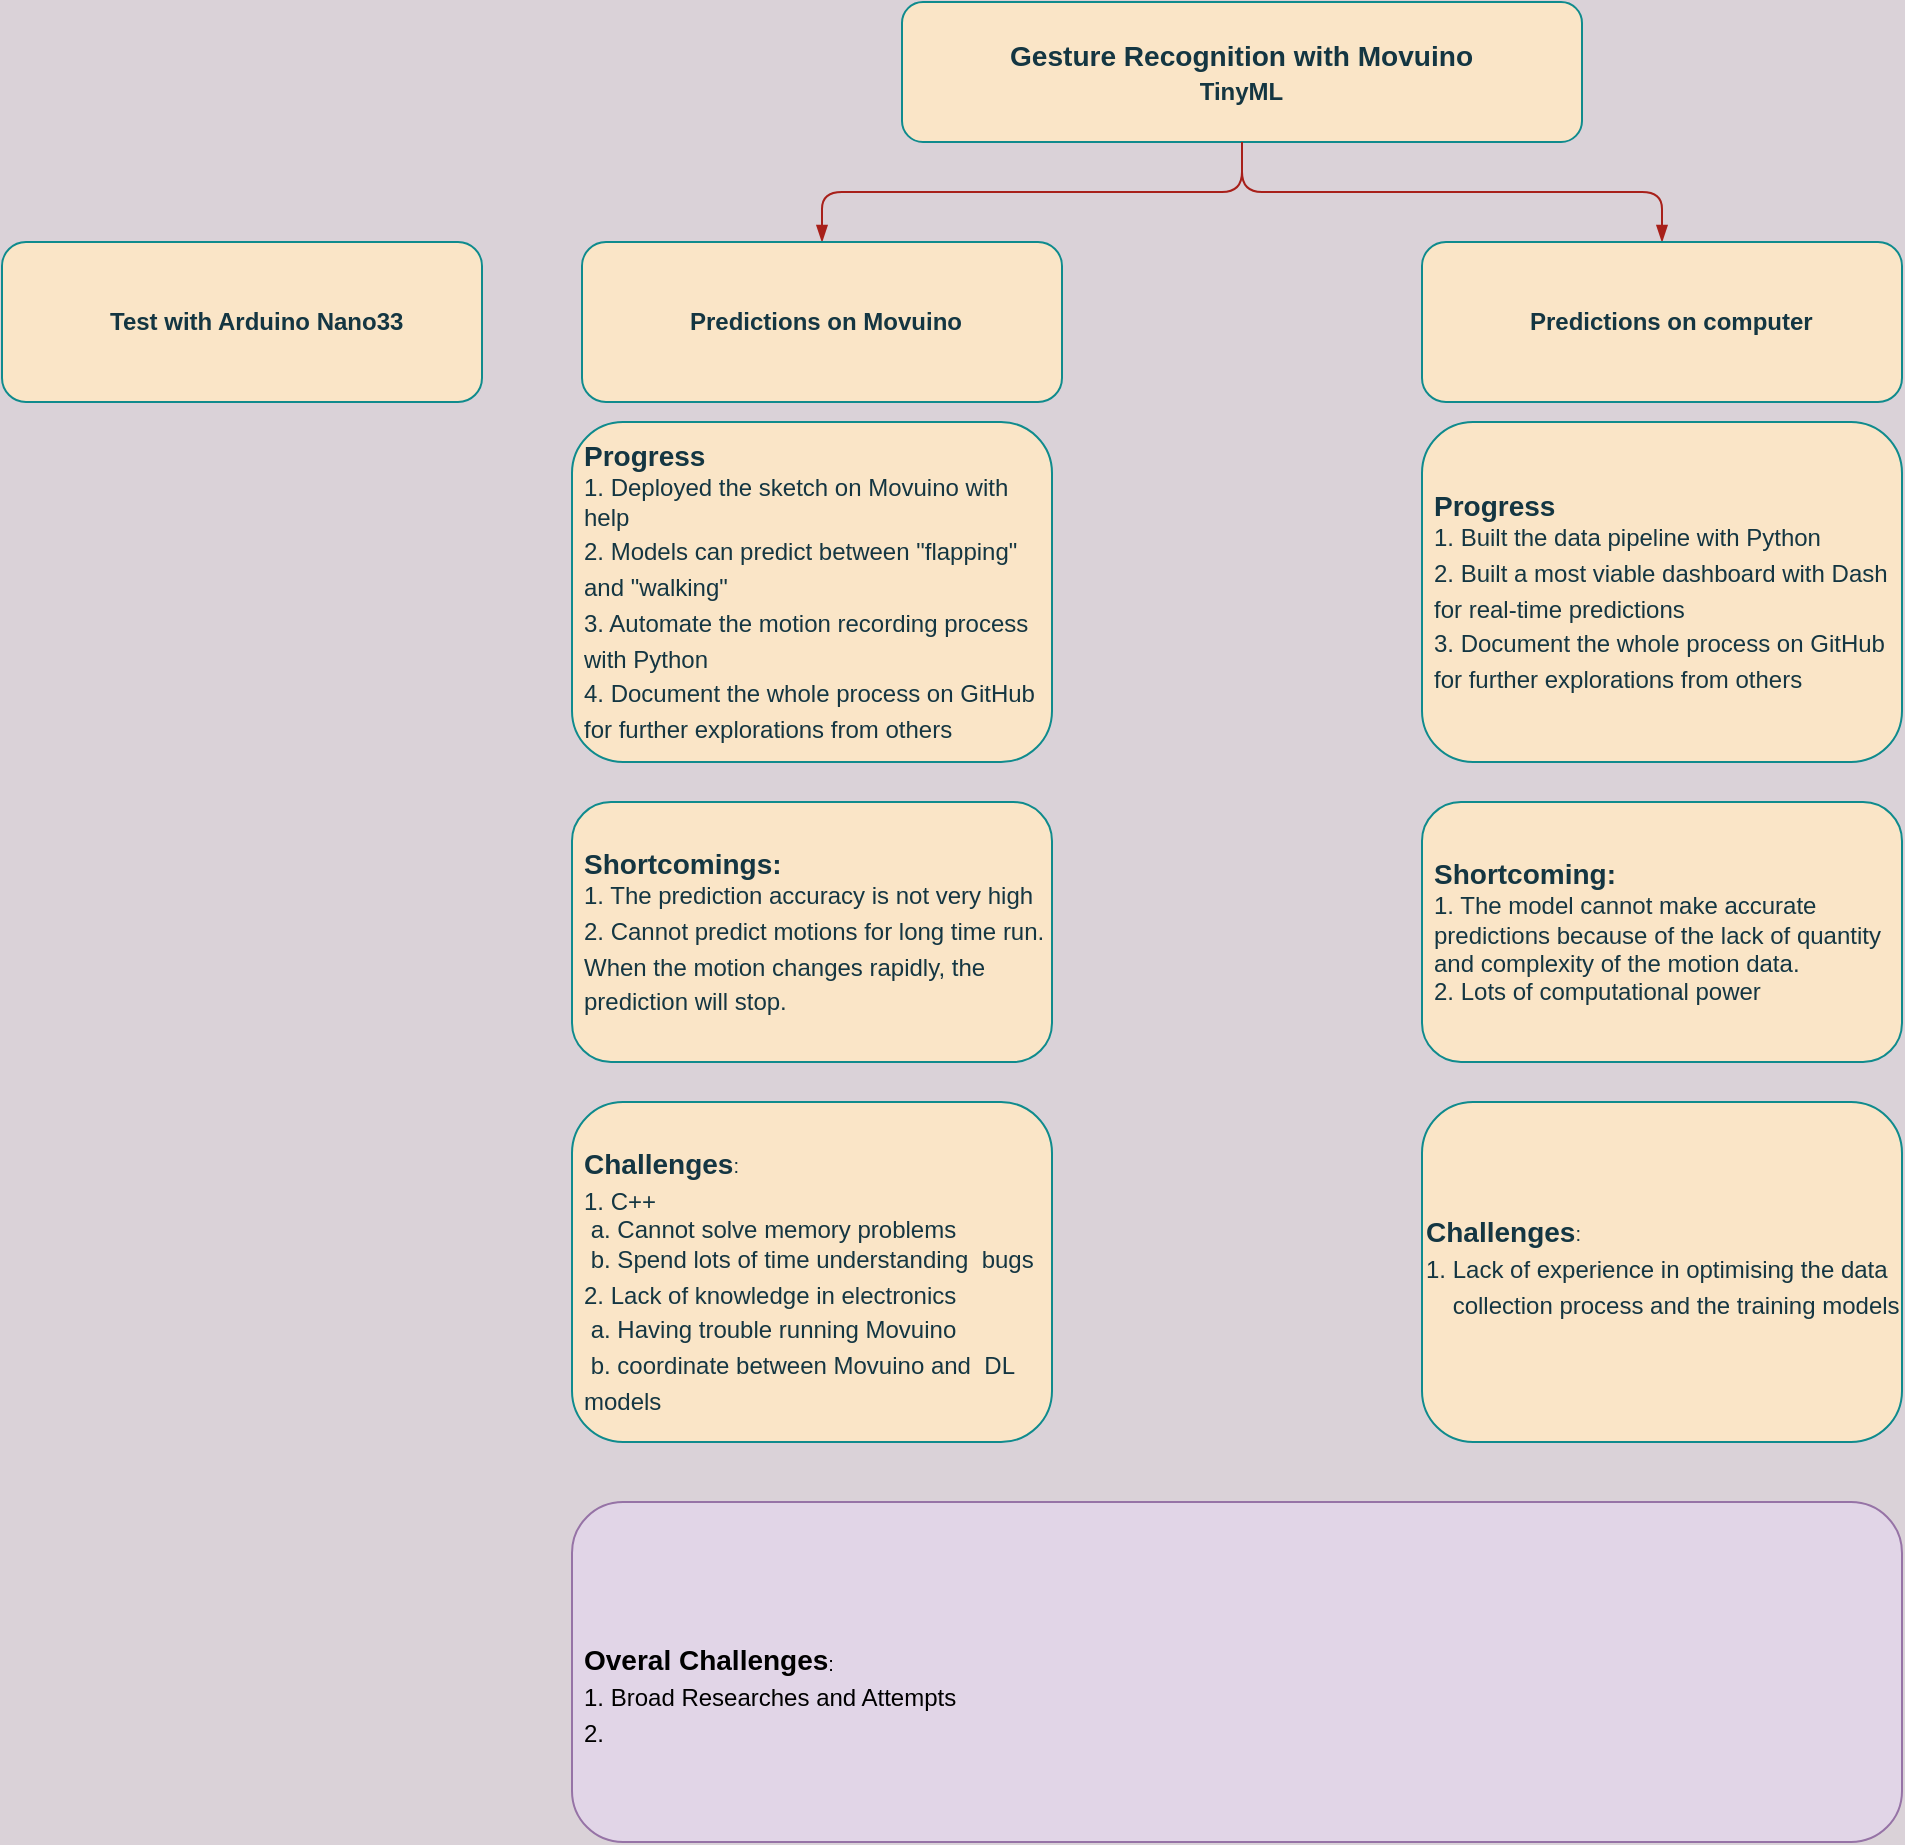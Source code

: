 <mxfile version="14.7.8" type="github">
  <diagram id="prtHgNgQTEPvFCAcTncT" name="Page-1">
    <mxGraphModel dx="3192" dy="1535" grid="1" gridSize="10" guides="1" tooltips="1" connect="1" arrows="1" fold="1" page="1" pageScale="1" pageWidth="827" pageHeight="1169" background="#DAD2D8" math="0" shadow="0">
      <root>
        <mxCell id="0" />
        <mxCell id="1" parent="0" />
        <mxCell id="upV-Deu9dJA8WBQv0oI4-2" value="" style="group" vertex="1" connectable="0" parent="1">
          <mxGeometry x="-450" y="110" width="950" height="920" as="geometry" />
        </mxCell>
        <UserObject label="&lt;h3&gt;Gesture Recognition with Movuino&lt;br&gt;&lt;div style=&quot;text-align: center&quot;&gt;&lt;span style=&quot;font-size: 12px&quot;&gt;TinyML&lt;/span&gt;&lt;/div&gt;&lt;/h3&gt;" name="Tessa Miller" position="CFO" location="Office 1" email="me@example.com" placeholders="1" id="WhTT48HInwpxBMo1IxZA-3">
          <mxCell style="label;whiteSpace=wrap;html=1;glass=0;treeMoving=1;treeFolding=1;fillColor=#FAE5C7;strokeColor=#0F8B8D;fontColor=#143642;align=left;" parent="upV-Deu9dJA8WBQv0oI4-2" vertex="1">
            <mxGeometry x="450" width="340" height="70" as="geometry" />
          </mxCell>
        </UserObject>
        <mxCell id="WhTT48HInwpxBMo1IxZA-4" value="" style="endArrow=blockThin;endFill=1;fontSize=11;edgeStyle=elbowEdgeStyle;elbow=vertical;strokeColor=#A8201A;fontColor=#143642;labelBackgroundColor=#DAD2D8;" parent="upV-Deu9dJA8WBQv0oI4-2" source="WhTT48HInwpxBMo1IxZA-3" target="WhTT48HInwpxBMo1IxZA-5" edge="1">
          <mxGeometry relative="1" as="geometry" />
        </mxCell>
        <UserObject label="%name%&lt;br&gt;" name="Predictions on Movuino" placeholders="1" id="WhTT48HInwpxBMo1IxZA-5">
          <mxCell style="label;whiteSpace=wrap;html=1;glass=0;treeFolding=1;treeMoving=1;fillColor=#FAE5C7;strokeColor=#0F8B8D;fontColor=#143642;" parent="upV-Deu9dJA8WBQv0oI4-2" vertex="1">
            <mxGeometry x="290" y="120" width="240" height="80" as="geometry" />
          </mxCell>
        </UserObject>
        <mxCell id="WhTT48HInwpxBMo1IxZA-6" value="" style="endArrow=blockThin;endFill=1;fontSize=11;edgeStyle=elbowEdgeStyle;elbow=vertical;strokeColor=#A8201A;fontColor=#143642;labelBackgroundColor=#DAD2D8;" parent="upV-Deu9dJA8WBQv0oI4-2" source="WhTT48HInwpxBMo1IxZA-3" target="WhTT48HInwpxBMo1IxZA-7" edge="1">
          <mxGeometry relative="1" as="geometry" />
        </mxCell>
        <UserObject label="%name%&lt;br&gt;" name="Predictions on computer" placeholders="1" id="WhTT48HInwpxBMo1IxZA-7">
          <mxCell style="label;whiteSpace=wrap;html=1;glass=0;treeFolding=1;treeMoving=1;fillColor=#FAE5C7;strokeColor=#0F8B8D;fontColor=#143642;" parent="upV-Deu9dJA8WBQv0oI4-2" vertex="1">
            <mxGeometry x="710" y="120" width="240" height="80" as="geometry" />
          </mxCell>
        </UserObject>
        <object label="&lt;div&gt;&lt;sub&gt;&lt;b&gt;&lt;font style=&quot;font-size: 14px&quot;&gt;&lt;br&gt;&lt;/font&gt;&lt;/b&gt;&lt;/sub&gt;&lt;/div&gt;&lt;div&gt;&lt;sub&gt;&lt;b&gt;&lt;font style=&quot;font-size: 14px&quot;&gt;&lt;br&gt;&lt;/font&gt;&lt;/b&gt;&lt;/sub&gt;&lt;/div&gt;&lt;div&gt;&lt;sub&gt;&lt;b&gt;&lt;font style=&quot;font-size: 14px&quot;&gt;Challenges&lt;/font&gt;&lt;/b&gt;:&lt;/sub&gt;&lt;/div&gt;&lt;div&gt;&lt;span&gt;&lt;sub&gt;&lt;font style=&quot;font-size: 12px&quot;&gt;1. C++&lt;/font&gt;&lt;/sub&gt;&lt;/span&gt;&lt;/div&gt;&lt;div&gt;&lt;div&gt;&lt;span&gt; &lt;/span&gt;&lt;span style=&quot;white-space: pre&quot;&gt; &lt;/span&gt;a. Cannot solve memory problems&lt;br&gt;&lt;/div&gt;&lt;div&gt;&lt;span&gt; &lt;/span&gt;&lt;span style=&quot;white-space: pre&quot;&gt; &lt;/span&gt;b. Spend lots of time understanding &lt;span style=&quot;white-space: pre&quot;&gt; &lt;/span&gt;bugs&lt;/div&gt;&lt;/div&gt;&lt;div&gt;&lt;span&gt;&lt;sub&gt;&lt;font style=&quot;font-size: 12px&quot;&gt;2. Lack of knowledge in electronics&lt;/font&gt;&lt;/sub&gt;&lt;/span&gt;&lt;/div&gt;&lt;div&gt;&lt;span&gt;&lt;sub&gt;&lt;font style=&quot;font-size: 12px&quot;&gt;&lt;span style=&quot;white-space: pre&quot;&gt; &lt;/span&gt;a. Having trouble running Movuino&amp;nbsp;&lt;br&gt;&lt;/font&gt;&lt;/sub&gt;&lt;/span&gt;&lt;/div&gt;&lt;div&gt;&lt;span&gt;&lt;sub&gt;&lt;font style=&quot;font-size: 12px&quot;&gt;&lt;span style=&quot;white-space: pre&quot;&gt; &lt;/span&gt;b. coordinate between Movuino and &lt;span style=&quot;white-space: pre&quot;&gt; &lt;/span&gt;DL models&lt;br&gt;&lt;/font&gt;&lt;/sub&gt;&lt;/span&gt;&lt;/div&gt;&lt;div&gt;&lt;br&gt;&lt;/div&gt;&lt;div&gt;&lt;br&gt;&lt;/div&gt;" Challenges="Lack of knowledge in hardware" placeholders="1" Progress="" id="WhTT48HInwpxBMo1IxZA-8">
          <mxCell style="whiteSpace=wrap;html=1;align=left;spacingLeft=4;spacingRight=2;fillColor=#FAE5C7;strokeColor=#0F8B8D;fontColor=#143642;rounded=1;" parent="upV-Deu9dJA8WBQv0oI4-2" vertex="1">
            <mxGeometry x="285" y="550" width="240" height="170" as="geometry" />
          </mxCell>
        </object>
        <object label="&lt;div&gt;&lt;sub&gt;&lt;b&gt;&lt;font style=&quot;font-size: 14px&quot;&gt;&lt;br&gt;&lt;/font&gt;&lt;/b&gt;&lt;/sub&gt;&lt;/div&gt;&lt;div&gt;&lt;sub&gt;&lt;b&gt;&lt;font style=&quot;font-size: 14px&quot;&gt;&lt;br&gt;&lt;/font&gt;&lt;/b&gt;&lt;/sub&gt;&lt;/div&gt;&lt;div&gt;&lt;sub&gt;&lt;b&gt;&lt;font style=&quot;font-size: 14px&quot;&gt;Challenges&lt;/font&gt;&lt;/b&gt;:&lt;/sub&gt;&lt;/div&gt;&lt;div&gt;&lt;span&gt;&lt;sub&gt;&lt;font&gt;&lt;span style=&quot;font-size: 12px&quot;&gt;1. Lack of experience in optimising&amp;nbsp;the data&amp;nbsp; &amp;nbsp; &amp;nbsp; collection process and the training models&lt;br&gt;&lt;/span&gt;&lt;/font&gt;&lt;/sub&gt;&lt;/span&gt;&lt;/div&gt;&lt;div&gt;&lt;br&gt;&lt;/div&gt;&lt;div&gt;&lt;br&gt;&lt;/div&gt;&lt;div&gt;&lt;br&gt;&lt;/div&gt;" Challenges="Lack of knowledge in hardware" placeholders="1" Progress="" id="WhTT48HInwpxBMo1IxZA-9">
          <mxCell style="whiteSpace=wrap;html=1;align=left;fillColor=#FAE5C7;strokeColor=#0F8B8D;fontColor=#143642;rounded=1;" parent="upV-Deu9dJA8WBQv0oI4-2" vertex="1">
            <mxGeometry x="710" y="550" width="240" height="170" as="geometry" />
          </mxCell>
        </object>
        <object label="&lt;div&gt;&lt;span&gt;&lt;span style=&quot;font-size: 14px&quot;&gt;&lt;b&gt;Shortcomings:&lt;/b&gt;&lt;/span&gt;&lt;/span&gt;&lt;/div&gt;&lt;div&gt;&lt;span&gt;1. The prediction accuracy is not very high&amp;nbsp;&lt;/span&gt;&lt;br&gt;&lt;/div&gt;&lt;div&gt;&lt;span&gt;&lt;sub&gt;&lt;font style=&quot;font-size: 12px&quot;&gt;2. Cannot predict motions for long time run. When the motion changes rapidly, the prediction will stop.&amp;nbsp;&lt;/font&gt;&lt;/sub&gt;&lt;/span&gt;&lt;/div&gt;" Challenges="Lack of knowledge in hardware" placeholders="1" Progress="" id="WhTT48HInwpxBMo1IxZA-10">
          <mxCell style="whiteSpace=wrap;html=1;align=left;spacingLeft=4;spacingRight=2;fillColor=#FAE5C7;strokeColor=#0F8B8D;fontColor=#143642;rounded=1;" parent="upV-Deu9dJA8WBQv0oI4-2" vertex="1">
            <mxGeometry x="285" y="400" width="240" height="130" as="geometry" />
          </mxCell>
        </object>
        <object label="&lt;div&gt;&lt;span&gt;&lt;span style=&quot;font-size: 14px&quot;&gt;&lt;b&gt;Progress&lt;/b&gt;&lt;/span&gt;&lt;/span&gt;&lt;/div&gt;&lt;div&gt;&lt;span&gt;1. Deployed the sketch on Movuino with help&amp;nbsp;&lt;/span&gt;&lt;br&gt;&lt;/div&gt;&lt;div&gt;&lt;span&gt;&lt;sub&gt;&lt;font style=&quot;font-size: 12px&quot;&gt;2. Models can predict between &quot;flapping&quot; and &quot;walking&quot;&lt;/font&gt;&lt;/sub&gt;&lt;/span&gt;&lt;/div&gt;&lt;div&gt;&lt;span&gt;&lt;sub&gt;&lt;font style=&quot;font-size: 12px&quot;&gt;3. Automate the motion recording process with Python&amp;nbsp;&lt;/font&gt;&lt;/sub&gt;&lt;/span&gt;&lt;/div&gt;&lt;div&gt;&lt;span&gt;&lt;sub&gt;&lt;font style=&quot;font-size: 12px&quot;&gt;4. Document the whole process on GitHub for further explorations from others&lt;/font&gt;&lt;/sub&gt;&lt;/span&gt;&lt;/div&gt;" Challenges="Lack of knowledge in hardware" placeholders="1" Progress="" id="WhTT48HInwpxBMo1IxZA-11">
          <mxCell style="whiteSpace=wrap;html=1;align=left;spacingLeft=4;spacingRight=2;fillColor=#FAE5C7;strokeColor=#0F8B8D;fontColor=#143642;rounded=1;" parent="upV-Deu9dJA8WBQv0oI4-2" vertex="1">
            <mxGeometry x="285" y="210" width="240" height="170" as="geometry" />
          </mxCell>
        </object>
        <object label="&lt;div&gt;&lt;span&gt;&lt;span style=&quot;font-size: 14px&quot;&gt;&lt;b&gt;Progress&lt;/b&gt;&lt;/span&gt;&lt;/span&gt;&lt;/div&gt;&lt;div&gt;&lt;span&gt;1. Built the data pipeline with Python&amp;nbsp;&lt;/span&gt;&lt;br&gt;&lt;/div&gt;&lt;div&gt;&lt;span&gt;&lt;sub&gt;&lt;font style=&quot;font-size: 12px&quot;&gt;2. Built a most viable dashboard with Dash for real-time predictions&lt;/font&gt;&lt;/sub&gt;&lt;/span&gt;&lt;/div&gt;&lt;div&gt;&lt;span&gt;&lt;sub&gt;&lt;font style=&quot;font-size: 12px&quot;&gt;3. Document the whole process on GitHub for further explorations from others&lt;/font&gt;&lt;/sub&gt;&lt;/span&gt;&lt;/div&gt;" Challenges="Lack of knowledge in hardware" placeholders="1" Progress="" id="WhTT48HInwpxBMo1IxZA-12">
          <mxCell style="whiteSpace=wrap;html=1;align=left;spacingLeft=4;spacingRight=2;fillColor=#FAE5C7;strokeColor=#0F8B8D;fontColor=#143642;rounded=1;" parent="upV-Deu9dJA8WBQv0oI4-2" vertex="1">
            <mxGeometry x="710" y="210" width="240" height="170" as="geometry" />
          </mxCell>
        </object>
        <object label="&lt;div&gt;&lt;span&gt;&lt;span style=&quot;font-size: 14px&quot;&gt;&lt;b&gt;Shortcoming:&lt;/b&gt;&lt;/span&gt;&lt;/span&gt;&lt;/div&gt;&lt;div&gt;&lt;span&gt;1. The model cannot make accurate predictions because of the lack of quantity and complexity of the motion data.&amp;nbsp;&amp;nbsp;&lt;/span&gt;&lt;/div&gt;&lt;div&gt;&lt;span&gt;2. Lots of computational power&lt;/span&gt;&lt;/div&gt;" Challenges="Lack of knowledge in hardware" placeholders="1" Progress="" id="WhTT48HInwpxBMo1IxZA-13">
          <mxCell style="whiteSpace=wrap;html=1;align=left;spacingLeft=4;spacingRight=2;fillColor=#FAE5C7;strokeColor=#0F8B8D;fontColor=#143642;rounded=1;" parent="upV-Deu9dJA8WBQv0oI4-2" vertex="1">
            <mxGeometry x="710" y="400" width="240" height="130" as="geometry" />
          </mxCell>
        </object>
        <object label="&lt;div&gt;&lt;sub&gt;&lt;b&gt;&lt;font style=&quot;font-size: 14px&quot;&gt;&lt;br&gt;&lt;/font&gt;&lt;/b&gt;&lt;/sub&gt;&lt;/div&gt;&lt;div&gt;&lt;sub&gt;&lt;b&gt;&lt;font style=&quot;font-size: 14px&quot;&gt;&lt;br&gt;&lt;/font&gt;&lt;/b&gt;&lt;/sub&gt;&lt;/div&gt;&lt;div&gt;&lt;sub&gt;&lt;b&gt;&lt;font style=&quot;font-size: 14px&quot;&gt;Overal Challenges&lt;/font&gt;&lt;/b&gt;:&lt;/sub&gt;&lt;/div&gt;&lt;div&gt;&lt;span&gt;&lt;sub&gt;&lt;font style=&quot;font-size: 12px&quot;&gt;1. Broad Researches and Attempts&lt;br&gt;2.&amp;nbsp;&lt;/font&gt;&lt;/sub&gt;&lt;/span&gt;&lt;/div&gt;&lt;div&gt;&lt;br&gt;&lt;/div&gt;" Challenges="Lack of knowledge in hardware" placeholders="1" Progress="" id="WhTT48HInwpxBMo1IxZA-14">
          <mxCell style="whiteSpace=wrap;html=1;align=left;spacingLeft=4;spacingRight=2;fillColor=#e1d5e7;strokeColor=#9673a6;rounded=1;" parent="upV-Deu9dJA8WBQv0oI4-2" vertex="1">
            <mxGeometry x="285" y="750" width="665" height="170" as="geometry" />
          </mxCell>
        </object>
        <UserObject label="%name%&lt;br&gt;" name="Test with Arduino Nano33" placeholders="1" id="upV-Deu9dJA8WBQv0oI4-1">
          <mxCell style="label;whiteSpace=wrap;html=1;glass=0;treeFolding=1;treeMoving=1;fillColor=#FAE5C7;strokeColor=#0F8B8D;fontColor=#143642;" vertex="1" parent="upV-Deu9dJA8WBQv0oI4-2">
            <mxGeometry y="120" width="240" height="80" as="geometry" />
          </mxCell>
        </UserObject>
      </root>
    </mxGraphModel>
  </diagram>
</mxfile>
